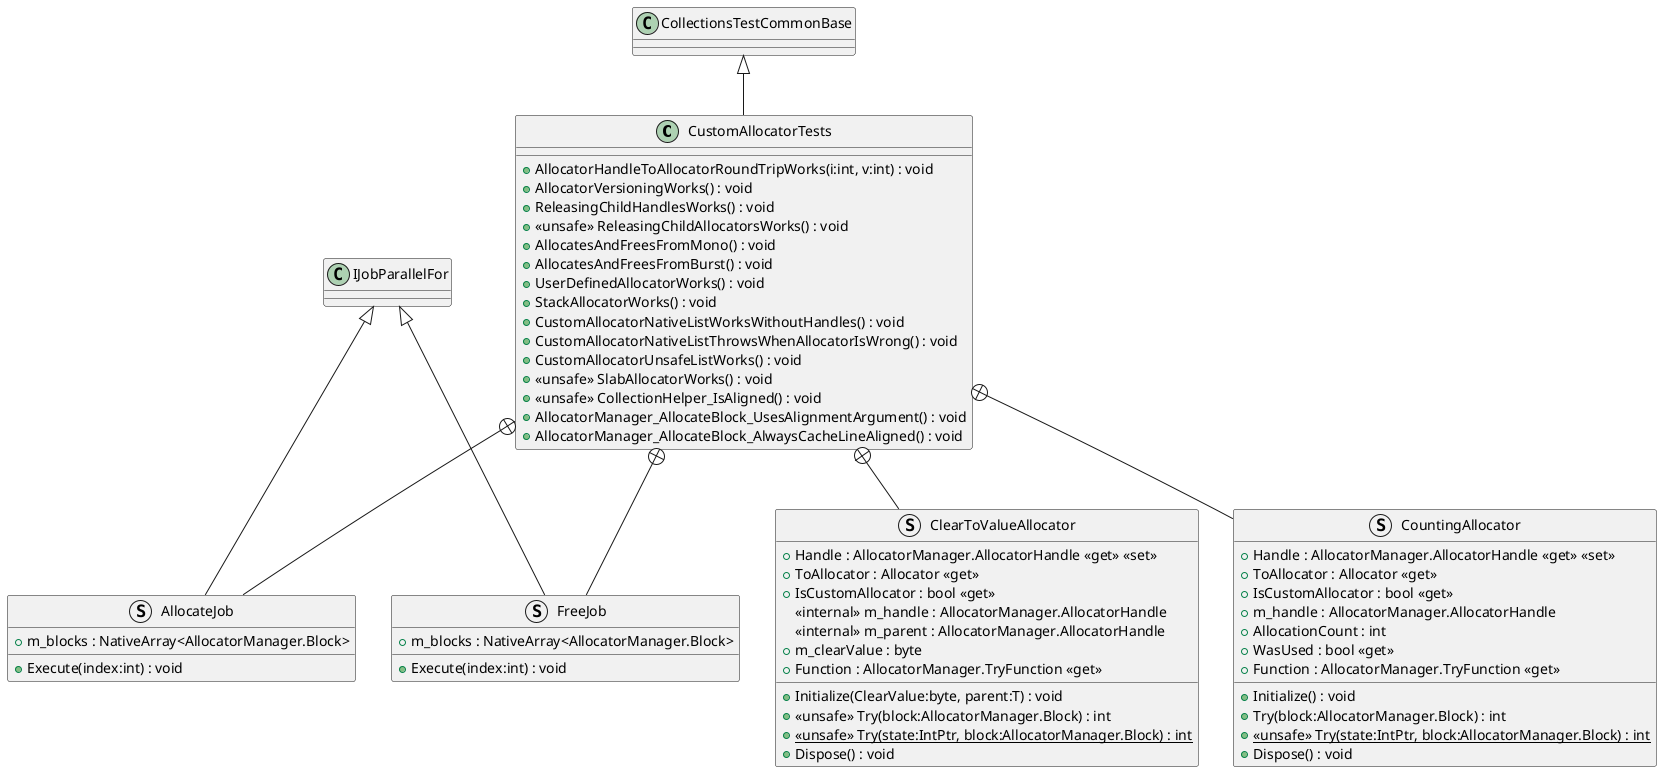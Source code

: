 @startuml
class CustomAllocatorTests {
    + AllocatorHandleToAllocatorRoundTripWorks(i:int, v:int) : void
    + AllocatorVersioningWorks() : void
    + ReleasingChildHandlesWorks() : void
    + <<unsafe>> ReleasingChildAllocatorsWorks() : void
    + AllocatesAndFreesFromMono() : void
    + AllocatesAndFreesFromBurst() : void
    + UserDefinedAllocatorWorks() : void
    + StackAllocatorWorks() : void
    + CustomAllocatorNativeListWorksWithoutHandles() : void
    + CustomAllocatorNativeListThrowsWhenAllocatorIsWrong() : void
    + CustomAllocatorUnsafeListWorks() : void
    + <<unsafe>> SlabAllocatorWorks() : void
    + <<unsafe>> CollectionHelper_IsAligned() : void
    + AllocatorManager_AllocateBlock_UsesAlignmentArgument() : void
    + AllocatorManager_AllocateBlock_AlwaysCacheLineAligned() : void
}
struct AllocateJob {
    + m_blocks : NativeArray<AllocatorManager.Block>
    + Execute(index:int) : void
}
struct FreeJob {
    + m_blocks : NativeArray<AllocatorManager.Block>
    + Execute(index:int) : void
}
struct ClearToValueAllocator {
    + Handle : AllocatorManager.AllocatorHandle <<get>> <<set>>
    + ToAllocator : Allocator <<get>>
    + IsCustomAllocator : bool <<get>>
    <<internal>> m_handle : AllocatorManager.AllocatorHandle
    <<internal>> m_parent : AllocatorManager.AllocatorHandle
    + m_clearValue : byte
    + Initialize(ClearValue:byte, parent:T) : void
    + <<unsafe>> Try(block:AllocatorManager.Block) : int
    + {static} <<unsafe>> Try(state:IntPtr, block:AllocatorManager.Block) : int
    + Function : AllocatorManager.TryFunction <<get>>
    + Dispose() : void
}
struct CountingAllocator {
    + Handle : AllocatorManager.AllocatorHandle <<get>> <<set>>
    + ToAllocator : Allocator <<get>>
    + IsCustomAllocator : bool <<get>>
    + m_handle : AllocatorManager.AllocatorHandle
    + AllocationCount : int
    + WasUsed : bool <<get>>
    + Initialize() : void
    + Try(block:AllocatorManager.Block) : int
    + {static} <<unsafe>> Try(state:IntPtr, block:AllocatorManager.Block) : int
    + Function : AllocatorManager.TryFunction <<get>>
    + Dispose() : void
}
CollectionsTestCommonBase <|-- CustomAllocatorTests
CustomAllocatorTests +-- AllocateJob
IJobParallelFor <|-- AllocateJob
CustomAllocatorTests +-- FreeJob
IJobParallelFor <|-- FreeJob
CustomAllocatorTests +-- ClearToValueAllocator
CustomAllocatorTests +-- CountingAllocator
@enduml
